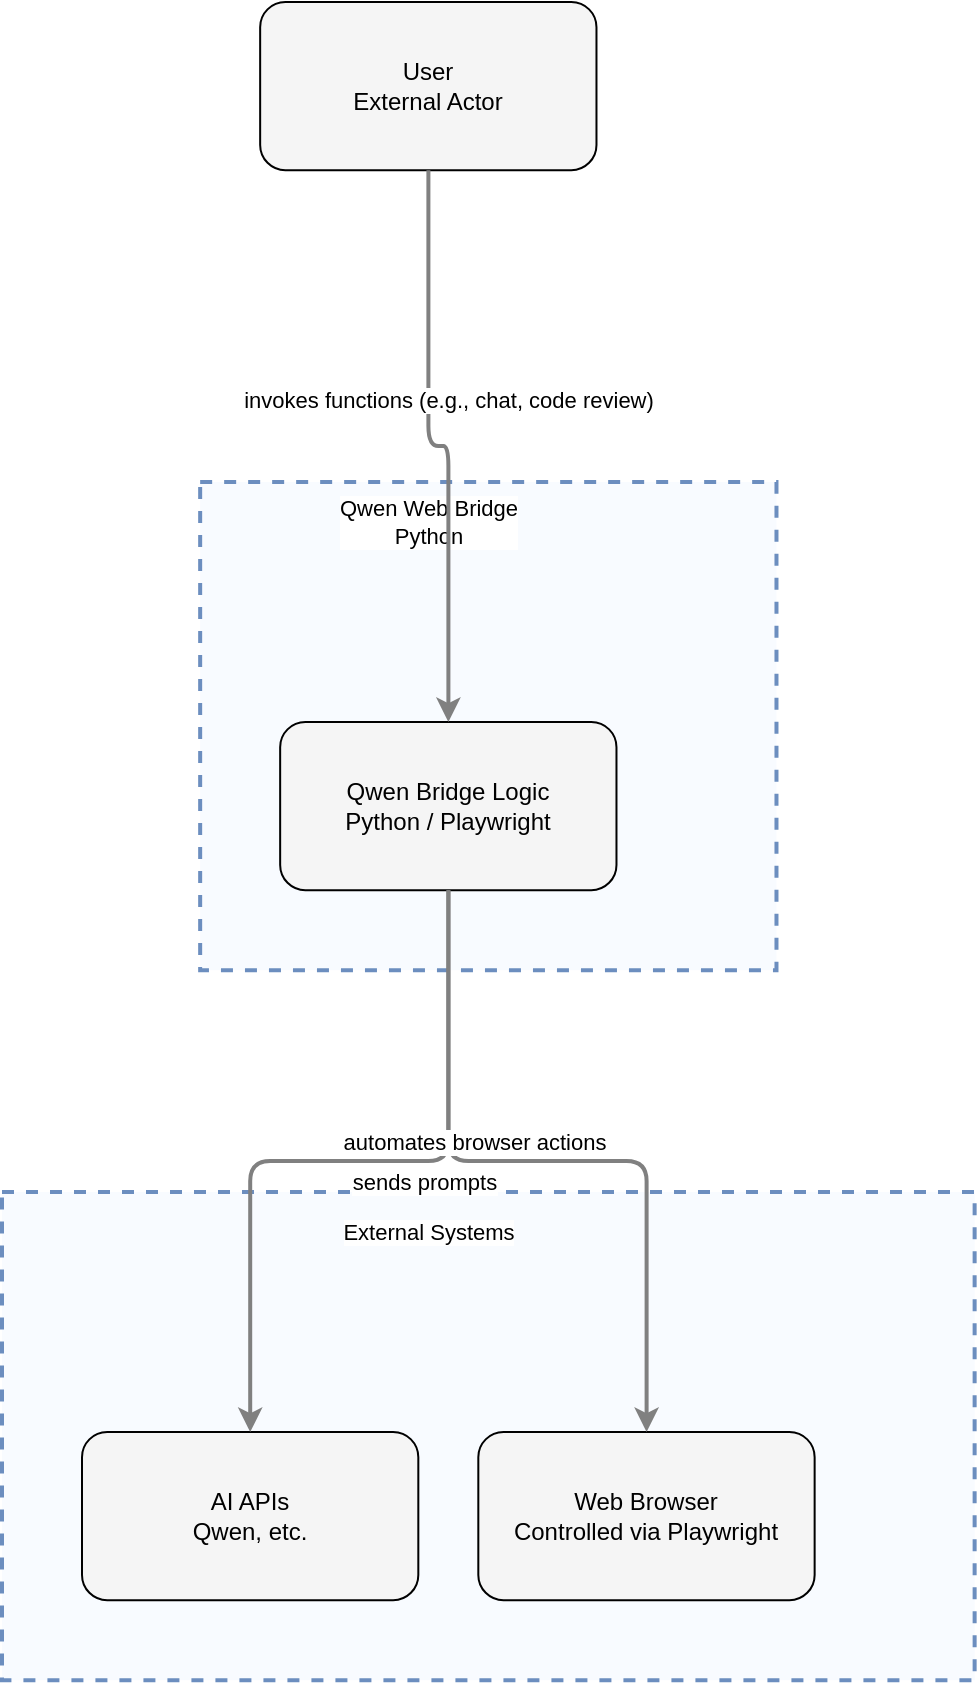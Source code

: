 <?xml version="1.0" encoding="UTF-8"?>
      <mxfile version="14.6.5" type="device">
        <diagram id="codeviz-diagram" name="System Diagram">
          <mxGraphModel dx="1000" dy="1000" grid="1" gridSize="10" guides="1" tooltips="1" connect="1" arrows="1" fold="1" page="1" pageScale="1" pageWidth="1169" pageHeight="827" math="0" shadow="0">
            <root>
              <mxCell id="0"/>
              <mxCell id="1" parent="0"/>
              <mxCell id="158" value="" style="html=1;whiteSpace=wrap;container=1;fillColor=#dae8fc;strokeColor=#6c8ebf;dashed=1;fillOpacity=20;strokeWidth=2;containerType=none;recursiveResize=0;movable=1;resizable=1;autosize=0;dropTarget=0" vertex="1" parent="1">
                <mxGeometry x="121.079" y="252" width="288.158" height="244.079" as="geometry"/>
              </mxCell>
              <mxCell id="158_label" value="Qwen Web Bridge&lt;br&gt;Python" style="edgeLabel;html=1;align=center;verticalAlign=middle;resizable=0;labelBackgroundColor=white;spacing=5" vertex="1" parent="1">
                <mxGeometry x="129.079" y="260" width="212.158" height="24" as="geometry"/>
              </mxCell>
<mxCell id="159" value="" style="html=1;whiteSpace=wrap;container=1;fillColor=#dae8fc;strokeColor=#6c8ebf;dashed=1;fillOpacity=20;strokeWidth=2;containerType=none;recursiveResize=0;movable=1;resizable=1;autosize=0;dropTarget=0" vertex="1" parent="1">
                <mxGeometry x="22" y="607" width="486.316" height="244.079" as="geometry"/>
              </mxCell>
              <mxCell id="159_label" value="External Systems" style="edgeLabel;html=1;align=center;verticalAlign=middle;resizable=0;labelBackgroundColor=white;spacing=5" vertex="1" parent="1">
                <mxGeometry x="30" y="615" width="410.316" height="24" as="geometry"/>
              </mxCell>
              <mxCell id="163" value="User&lt;br&gt;External Actor" style="rounded=1;whiteSpace=wrap;html=1;fillColor=#f5f5f5" vertex="1" parent="1">
                    <mxGeometry x="151.079" y="12" width="168.158" height="84.079" as="geometry"/>
                  </mxCell>
<mxCell id="160" value="AI APIs&lt;br&gt;Qwen, etc." style="rounded=1;whiteSpace=wrap;html=1;fillColor=#f5f5f5" vertex="1" parent="159">
                    <mxGeometry x="40" y="120" width="168.158" height="84.079" as="geometry"/>
                  </mxCell>
<mxCell id="161" value="Web Browser&lt;br&gt;Controlled via Playwright" style="rounded=1;whiteSpace=wrap;html=1;fillColor=#f5f5f5" vertex="1" parent="159">
                    <mxGeometry x="238.158" y="120" width="168.158" height="84.079" as="geometry"/>
                  </mxCell>
<mxCell id="162" value="Qwen Bridge Logic&lt;br&gt;Python / Playwright" style="rounded=1;whiteSpace=wrap;html=1;fillColor=#f5f5f5" vertex="1" parent="158">
                    <mxGeometry x="40" y="120" width="168.158" height="84.079" as="geometry"/>
                  </mxCell>
              <mxCell id="edge-122" style="edgeStyle=orthogonalEdgeStyle;rounded=1;orthogonalLoop=1;jettySize=auto;html=1;strokeColor=#808080;strokeWidth=2;jumpStyle=arc;jumpSize=10;spacing=15;labelBackgroundColor=white;labelBorderColor=none" edge="1" parent="1" source="162" target="160">
                  <mxGeometry relative="1" as="geometry"/>
                </mxCell>
                <mxCell id="edge-122_label" value="sends prompts" style="edgeLabel;html=1;align=center;verticalAlign=middle;resizable=0;points=[];" vertex="1" connectable="0" parent="edge-122">
                  <mxGeometry x="-0.2" y="10" relative="1" as="geometry">
                    <mxPoint as="offset"/>
                  </mxGeometry>
                </mxCell>
<mxCell id="edge-123" style="edgeStyle=orthogonalEdgeStyle;rounded=1;orthogonalLoop=1;jettySize=auto;html=1;strokeColor=#808080;strokeWidth=2;jumpStyle=arc;jumpSize=10;spacing=15;labelBackgroundColor=white;labelBorderColor=none" edge="1" parent="1" source="162" target="161">
                  <mxGeometry relative="1" as="geometry"/>
                </mxCell>
                <mxCell id="edge-123_label" value="automates browser actions" style="edgeLabel;html=1;align=center;verticalAlign=middle;resizable=0;points=[];" vertex="1" connectable="0" parent="edge-123">
                  <mxGeometry x="-0.2" y="10" relative="1" as="geometry">
                    <mxPoint as="offset"/>
                  </mxGeometry>
                </mxCell>
<mxCell id="edge-121" style="edgeStyle=orthogonalEdgeStyle;rounded=1;orthogonalLoop=1;jettySize=auto;html=1;strokeColor=#808080;strokeWidth=2;jumpStyle=arc;jumpSize=10;spacing=15;labelBackgroundColor=white;labelBorderColor=none" edge="1" parent="1" source="163" target="162">
                  <mxGeometry relative="1" as="geometry"/>
                </mxCell>
                <mxCell id="edge-121_label" value="invokes functions (e.g., chat, code review)" style="edgeLabel;html=1;align=center;verticalAlign=middle;resizable=0;points=[];" vertex="1" connectable="0" parent="edge-121">
                  <mxGeometry x="-0.2" y="10" relative="1" as="geometry">
                    <mxPoint as="offset"/>
                  </mxGeometry>
                </mxCell>
            </root>
          </mxGraphModel>
        </diagram>
      </mxfile>